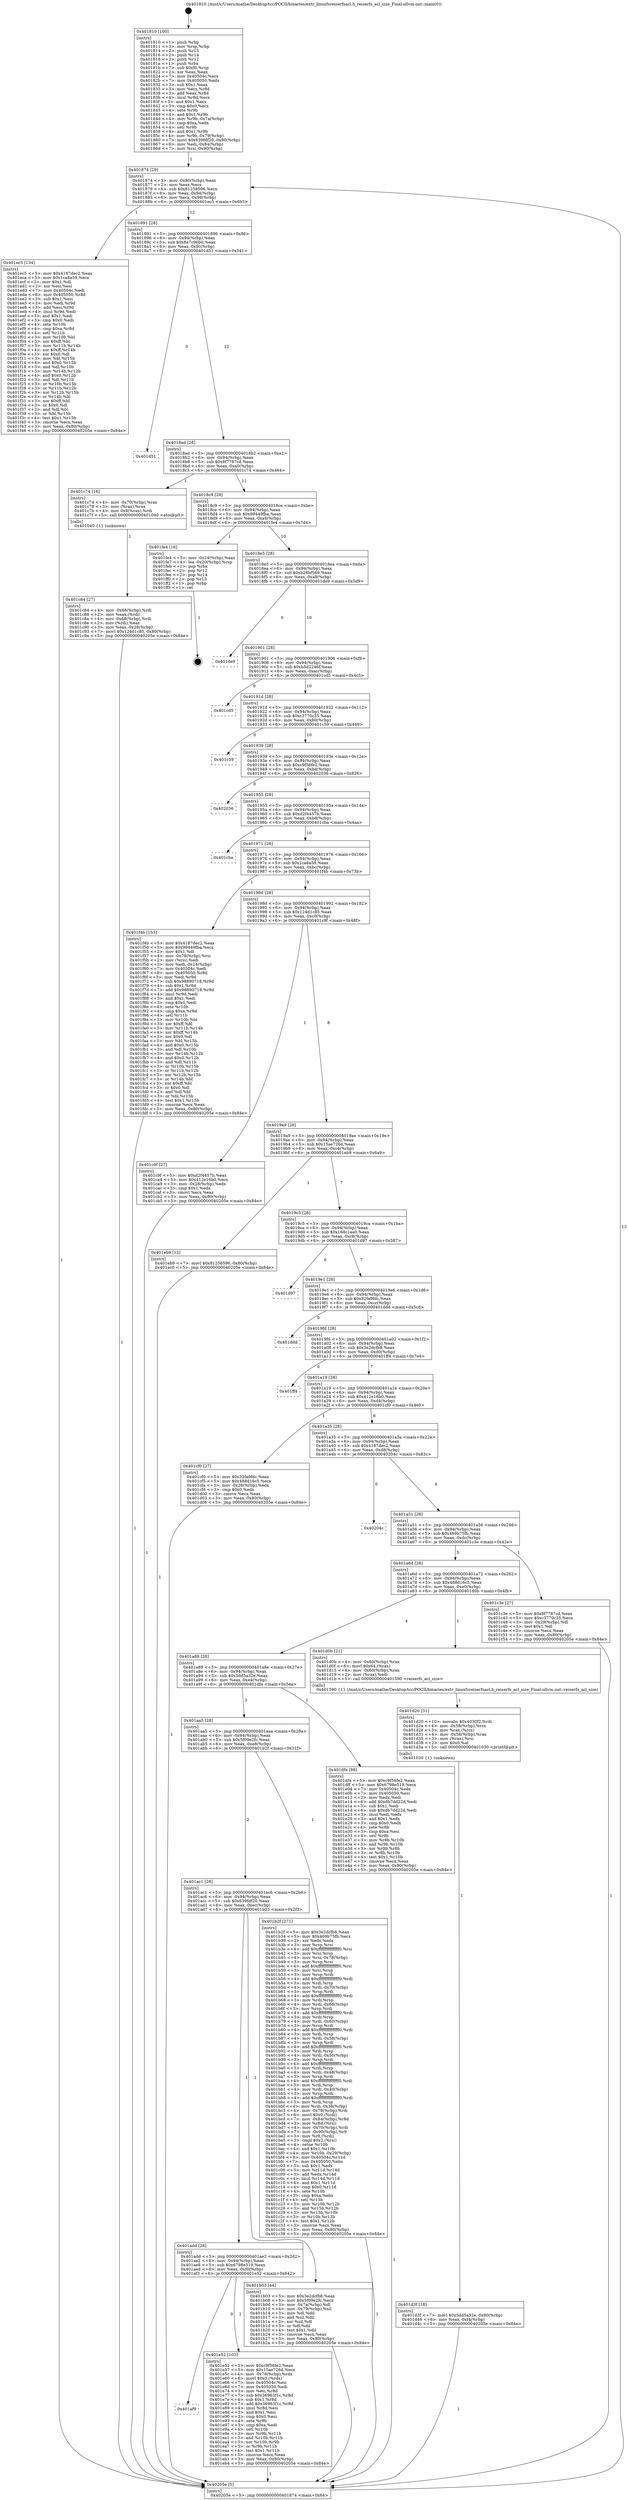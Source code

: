 digraph "0x401810" {
  label = "0x401810 (/mnt/c/Users/mathe/Desktop/tcc/POCII/binaries/extr_linuxfsreiserfsacl.h_reiserfs_acl_size_Final-ollvm.out::main(0))"
  labelloc = "t"
  node[shape=record]

  Entry [label="",width=0.3,height=0.3,shape=circle,fillcolor=black,style=filled]
  "0x401874" [label="{
     0x401874 [29]\l
     | [instrs]\l
     &nbsp;&nbsp;0x401874 \<+3\>: mov -0x80(%rbp),%eax\l
     &nbsp;&nbsp;0x401877 \<+2\>: mov %eax,%ecx\l
     &nbsp;&nbsp;0x401879 \<+6\>: sub $0x81258596,%ecx\l
     &nbsp;&nbsp;0x40187f \<+6\>: mov %eax,-0x94(%rbp)\l
     &nbsp;&nbsp;0x401885 \<+6\>: mov %ecx,-0x98(%rbp)\l
     &nbsp;&nbsp;0x40188b \<+6\>: je 0000000000401ec5 \<main+0x6b5\>\l
  }"]
  "0x401ec5" [label="{
     0x401ec5 [134]\l
     | [instrs]\l
     &nbsp;&nbsp;0x401ec5 \<+5\>: mov $0x4187dec2,%eax\l
     &nbsp;&nbsp;0x401eca \<+5\>: mov $0x1ca8a59,%ecx\l
     &nbsp;&nbsp;0x401ecf \<+2\>: mov $0x1,%dl\l
     &nbsp;&nbsp;0x401ed1 \<+2\>: xor %esi,%esi\l
     &nbsp;&nbsp;0x401ed3 \<+7\>: mov 0x40504c,%edi\l
     &nbsp;&nbsp;0x401eda \<+8\>: mov 0x405050,%r8d\l
     &nbsp;&nbsp;0x401ee2 \<+3\>: sub $0x1,%esi\l
     &nbsp;&nbsp;0x401ee5 \<+3\>: mov %edi,%r9d\l
     &nbsp;&nbsp;0x401ee8 \<+3\>: add %esi,%r9d\l
     &nbsp;&nbsp;0x401eeb \<+4\>: imul %r9d,%edi\l
     &nbsp;&nbsp;0x401eef \<+3\>: and $0x1,%edi\l
     &nbsp;&nbsp;0x401ef2 \<+3\>: cmp $0x0,%edi\l
     &nbsp;&nbsp;0x401ef5 \<+4\>: sete %r10b\l
     &nbsp;&nbsp;0x401ef9 \<+4\>: cmp $0xa,%r8d\l
     &nbsp;&nbsp;0x401efd \<+4\>: setl %r11b\l
     &nbsp;&nbsp;0x401f01 \<+3\>: mov %r10b,%bl\l
     &nbsp;&nbsp;0x401f04 \<+3\>: xor $0xff,%bl\l
     &nbsp;&nbsp;0x401f07 \<+3\>: mov %r11b,%r14b\l
     &nbsp;&nbsp;0x401f0a \<+4\>: xor $0xff,%r14b\l
     &nbsp;&nbsp;0x401f0e \<+3\>: xor $0x0,%dl\l
     &nbsp;&nbsp;0x401f11 \<+3\>: mov %bl,%r15b\l
     &nbsp;&nbsp;0x401f14 \<+4\>: and $0x0,%r15b\l
     &nbsp;&nbsp;0x401f18 \<+3\>: and %dl,%r10b\l
     &nbsp;&nbsp;0x401f1b \<+3\>: mov %r14b,%r12b\l
     &nbsp;&nbsp;0x401f1e \<+4\>: and $0x0,%r12b\l
     &nbsp;&nbsp;0x401f22 \<+3\>: and %dl,%r11b\l
     &nbsp;&nbsp;0x401f25 \<+3\>: or %r10b,%r15b\l
     &nbsp;&nbsp;0x401f28 \<+3\>: or %r11b,%r12b\l
     &nbsp;&nbsp;0x401f2b \<+3\>: xor %r12b,%r15b\l
     &nbsp;&nbsp;0x401f2e \<+3\>: or %r14b,%bl\l
     &nbsp;&nbsp;0x401f31 \<+3\>: xor $0xff,%bl\l
     &nbsp;&nbsp;0x401f34 \<+3\>: or $0x0,%dl\l
     &nbsp;&nbsp;0x401f37 \<+2\>: and %dl,%bl\l
     &nbsp;&nbsp;0x401f39 \<+3\>: or %bl,%r15b\l
     &nbsp;&nbsp;0x401f3c \<+4\>: test $0x1,%r15b\l
     &nbsp;&nbsp;0x401f40 \<+3\>: cmovne %ecx,%eax\l
     &nbsp;&nbsp;0x401f43 \<+3\>: mov %eax,-0x80(%rbp)\l
     &nbsp;&nbsp;0x401f46 \<+5\>: jmp 000000000040205e \<main+0x84e\>\l
  }"]
  "0x401891" [label="{
     0x401891 [28]\l
     | [instrs]\l
     &nbsp;&nbsp;0x401891 \<+5\>: jmp 0000000000401896 \<main+0x86\>\l
     &nbsp;&nbsp;0x401896 \<+6\>: mov -0x94(%rbp),%eax\l
     &nbsp;&nbsp;0x40189c \<+5\>: sub $0x8a7c96b0,%eax\l
     &nbsp;&nbsp;0x4018a1 \<+6\>: mov %eax,-0x9c(%rbp)\l
     &nbsp;&nbsp;0x4018a7 \<+6\>: je 0000000000401d51 \<main+0x541\>\l
  }"]
  Exit [label="",width=0.3,height=0.3,shape=circle,fillcolor=black,style=filled,peripheries=2]
  "0x401d51" [label="{
     0x401d51\l
  }", style=dashed]
  "0x4018ad" [label="{
     0x4018ad [28]\l
     | [instrs]\l
     &nbsp;&nbsp;0x4018ad \<+5\>: jmp 00000000004018b2 \<main+0xa2\>\l
     &nbsp;&nbsp;0x4018b2 \<+6\>: mov -0x94(%rbp),%eax\l
     &nbsp;&nbsp;0x4018b8 \<+5\>: sub $0x8f7787cd,%eax\l
     &nbsp;&nbsp;0x4018bd \<+6\>: mov %eax,-0xa0(%rbp)\l
     &nbsp;&nbsp;0x4018c3 \<+6\>: je 0000000000401c74 \<main+0x464\>\l
  }"]
  "0x401af9" [label="{
     0x401af9\l
  }", style=dashed]
  "0x401c74" [label="{
     0x401c74 [16]\l
     | [instrs]\l
     &nbsp;&nbsp;0x401c74 \<+4\>: mov -0x70(%rbp),%rax\l
     &nbsp;&nbsp;0x401c78 \<+3\>: mov (%rax),%rax\l
     &nbsp;&nbsp;0x401c7b \<+4\>: mov 0x8(%rax),%rdi\l
     &nbsp;&nbsp;0x401c7f \<+5\>: call 0000000000401040 \<atoi@plt\>\l
     | [calls]\l
     &nbsp;&nbsp;0x401040 \{1\} (unknown)\l
  }"]
  "0x4018c9" [label="{
     0x4018c9 [28]\l
     | [instrs]\l
     &nbsp;&nbsp;0x4018c9 \<+5\>: jmp 00000000004018ce \<main+0xbe\>\l
     &nbsp;&nbsp;0x4018ce \<+6\>: mov -0x94(%rbp),%eax\l
     &nbsp;&nbsp;0x4018d4 \<+5\>: sub $0x99449fba,%eax\l
     &nbsp;&nbsp;0x4018d9 \<+6\>: mov %eax,-0xa4(%rbp)\l
     &nbsp;&nbsp;0x4018df \<+6\>: je 0000000000401fe4 \<main+0x7d4\>\l
  }"]
  "0x401e52" [label="{
     0x401e52 [103]\l
     | [instrs]\l
     &nbsp;&nbsp;0x401e52 \<+5\>: mov $0xc9f56fe2,%eax\l
     &nbsp;&nbsp;0x401e57 \<+5\>: mov $0x15ae726d,%ecx\l
     &nbsp;&nbsp;0x401e5c \<+4\>: mov -0x78(%rbp),%rdx\l
     &nbsp;&nbsp;0x401e60 \<+6\>: movl $0x0,(%rdx)\l
     &nbsp;&nbsp;0x401e66 \<+7\>: mov 0x40504c,%esi\l
     &nbsp;&nbsp;0x401e6d \<+7\>: mov 0x405050,%edi\l
     &nbsp;&nbsp;0x401e74 \<+3\>: mov %esi,%r8d\l
     &nbsp;&nbsp;0x401e77 \<+7\>: sub $0x36963f1c,%r8d\l
     &nbsp;&nbsp;0x401e7e \<+4\>: sub $0x1,%r8d\l
     &nbsp;&nbsp;0x401e82 \<+7\>: add $0x36963f1c,%r8d\l
     &nbsp;&nbsp;0x401e89 \<+4\>: imul %r8d,%esi\l
     &nbsp;&nbsp;0x401e8d \<+3\>: and $0x1,%esi\l
     &nbsp;&nbsp;0x401e90 \<+3\>: cmp $0x0,%esi\l
     &nbsp;&nbsp;0x401e93 \<+4\>: sete %r9b\l
     &nbsp;&nbsp;0x401e97 \<+3\>: cmp $0xa,%edi\l
     &nbsp;&nbsp;0x401e9a \<+4\>: setl %r10b\l
     &nbsp;&nbsp;0x401e9e \<+3\>: mov %r9b,%r11b\l
     &nbsp;&nbsp;0x401ea1 \<+3\>: and %r10b,%r11b\l
     &nbsp;&nbsp;0x401ea4 \<+3\>: xor %r10b,%r9b\l
     &nbsp;&nbsp;0x401ea7 \<+3\>: or %r9b,%r11b\l
     &nbsp;&nbsp;0x401eaa \<+4\>: test $0x1,%r11b\l
     &nbsp;&nbsp;0x401eae \<+3\>: cmovne %ecx,%eax\l
     &nbsp;&nbsp;0x401eb1 \<+3\>: mov %eax,-0x80(%rbp)\l
     &nbsp;&nbsp;0x401eb4 \<+5\>: jmp 000000000040205e \<main+0x84e\>\l
  }"]
  "0x401fe4" [label="{
     0x401fe4 [16]\l
     | [instrs]\l
     &nbsp;&nbsp;0x401fe4 \<+3\>: mov -0x24(%rbp),%eax\l
     &nbsp;&nbsp;0x401fe7 \<+4\>: lea -0x20(%rbp),%rsp\l
     &nbsp;&nbsp;0x401feb \<+1\>: pop %rbx\l
     &nbsp;&nbsp;0x401fec \<+2\>: pop %r12\l
     &nbsp;&nbsp;0x401fee \<+2\>: pop %r14\l
     &nbsp;&nbsp;0x401ff0 \<+2\>: pop %r15\l
     &nbsp;&nbsp;0x401ff2 \<+1\>: pop %rbp\l
     &nbsp;&nbsp;0x401ff3 \<+1\>: ret\l
  }"]
  "0x4018e5" [label="{
     0x4018e5 [28]\l
     | [instrs]\l
     &nbsp;&nbsp;0x4018e5 \<+5\>: jmp 00000000004018ea \<main+0xda\>\l
     &nbsp;&nbsp;0x4018ea \<+6\>: mov -0x94(%rbp),%eax\l
     &nbsp;&nbsp;0x4018f0 \<+5\>: sub $0xb28bf569,%eax\l
     &nbsp;&nbsp;0x4018f5 \<+6\>: mov %eax,-0xa8(%rbp)\l
     &nbsp;&nbsp;0x4018fb \<+6\>: je 0000000000401de9 \<main+0x5d9\>\l
  }"]
  "0x401d3f" [label="{
     0x401d3f [18]\l
     | [instrs]\l
     &nbsp;&nbsp;0x401d3f \<+7\>: movl $0x5dd5a32e,-0x80(%rbp)\l
     &nbsp;&nbsp;0x401d46 \<+6\>: mov %eax,-0xf4(%rbp)\l
     &nbsp;&nbsp;0x401d4c \<+5\>: jmp 000000000040205e \<main+0x84e\>\l
  }"]
  "0x401de9" [label="{
     0x401de9\l
  }", style=dashed]
  "0x401901" [label="{
     0x401901 [28]\l
     | [instrs]\l
     &nbsp;&nbsp;0x401901 \<+5\>: jmp 0000000000401906 \<main+0xf6\>\l
     &nbsp;&nbsp;0x401906 \<+6\>: mov -0x94(%rbp),%eax\l
     &nbsp;&nbsp;0x40190c \<+5\>: sub $0xb5d2246f,%eax\l
     &nbsp;&nbsp;0x401911 \<+6\>: mov %eax,-0xac(%rbp)\l
     &nbsp;&nbsp;0x401917 \<+6\>: je 0000000000401cd5 \<main+0x4c5\>\l
  }"]
  "0x401d20" [label="{
     0x401d20 [31]\l
     | [instrs]\l
     &nbsp;&nbsp;0x401d20 \<+10\>: movabs $0x4030f2,%rdi\l
     &nbsp;&nbsp;0x401d2a \<+4\>: mov -0x58(%rbp),%rcx\l
     &nbsp;&nbsp;0x401d2e \<+3\>: mov %rax,(%rcx)\l
     &nbsp;&nbsp;0x401d31 \<+4\>: mov -0x58(%rbp),%rax\l
     &nbsp;&nbsp;0x401d35 \<+3\>: mov (%rax),%rsi\l
     &nbsp;&nbsp;0x401d38 \<+2\>: mov $0x0,%al\l
     &nbsp;&nbsp;0x401d3a \<+5\>: call 0000000000401030 \<printf@plt\>\l
     | [calls]\l
     &nbsp;&nbsp;0x401030 \{1\} (unknown)\l
  }"]
  "0x401cd5" [label="{
     0x401cd5\l
  }", style=dashed]
  "0x40191d" [label="{
     0x40191d [28]\l
     | [instrs]\l
     &nbsp;&nbsp;0x40191d \<+5\>: jmp 0000000000401922 \<main+0x112\>\l
     &nbsp;&nbsp;0x401922 \<+6\>: mov -0x94(%rbp),%eax\l
     &nbsp;&nbsp;0x401928 \<+5\>: sub $0xc3770c35,%eax\l
     &nbsp;&nbsp;0x40192d \<+6\>: mov %eax,-0xb0(%rbp)\l
     &nbsp;&nbsp;0x401933 \<+6\>: je 0000000000401c59 \<main+0x449\>\l
  }"]
  "0x401c84" [label="{
     0x401c84 [27]\l
     | [instrs]\l
     &nbsp;&nbsp;0x401c84 \<+4\>: mov -0x68(%rbp),%rdi\l
     &nbsp;&nbsp;0x401c88 \<+2\>: mov %eax,(%rdi)\l
     &nbsp;&nbsp;0x401c8a \<+4\>: mov -0x68(%rbp),%rdi\l
     &nbsp;&nbsp;0x401c8e \<+2\>: mov (%rdi),%eax\l
     &nbsp;&nbsp;0x401c90 \<+3\>: mov %eax,-0x28(%rbp)\l
     &nbsp;&nbsp;0x401c93 \<+7\>: movl $0x124d1c85,-0x80(%rbp)\l
     &nbsp;&nbsp;0x401c9a \<+5\>: jmp 000000000040205e \<main+0x84e\>\l
  }"]
  "0x401c59" [label="{
     0x401c59\l
  }", style=dashed]
  "0x401939" [label="{
     0x401939 [28]\l
     | [instrs]\l
     &nbsp;&nbsp;0x401939 \<+5\>: jmp 000000000040193e \<main+0x12e\>\l
     &nbsp;&nbsp;0x40193e \<+6\>: mov -0x94(%rbp),%eax\l
     &nbsp;&nbsp;0x401944 \<+5\>: sub $0xc9f56fe2,%eax\l
     &nbsp;&nbsp;0x401949 \<+6\>: mov %eax,-0xb4(%rbp)\l
     &nbsp;&nbsp;0x40194f \<+6\>: je 0000000000402036 \<main+0x826\>\l
  }"]
  "0x401810" [label="{
     0x401810 [100]\l
     | [instrs]\l
     &nbsp;&nbsp;0x401810 \<+1\>: push %rbp\l
     &nbsp;&nbsp;0x401811 \<+3\>: mov %rsp,%rbp\l
     &nbsp;&nbsp;0x401814 \<+2\>: push %r15\l
     &nbsp;&nbsp;0x401816 \<+2\>: push %r14\l
     &nbsp;&nbsp;0x401818 \<+2\>: push %r12\l
     &nbsp;&nbsp;0x40181a \<+1\>: push %rbx\l
     &nbsp;&nbsp;0x40181b \<+7\>: sub $0xf0,%rsp\l
     &nbsp;&nbsp;0x401822 \<+2\>: xor %eax,%eax\l
     &nbsp;&nbsp;0x401824 \<+7\>: mov 0x40504c,%ecx\l
     &nbsp;&nbsp;0x40182b \<+7\>: mov 0x405050,%edx\l
     &nbsp;&nbsp;0x401832 \<+3\>: sub $0x1,%eax\l
     &nbsp;&nbsp;0x401835 \<+3\>: mov %ecx,%r8d\l
     &nbsp;&nbsp;0x401838 \<+3\>: add %eax,%r8d\l
     &nbsp;&nbsp;0x40183b \<+4\>: imul %r8d,%ecx\l
     &nbsp;&nbsp;0x40183f \<+3\>: and $0x1,%ecx\l
     &nbsp;&nbsp;0x401842 \<+3\>: cmp $0x0,%ecx\l
     &nbsp;&nbsp;0x401845 \<+4\>: sete %r9b\l
     &nbsp;&nbsp;0x401849 \<+4\>: and $0x1,%r9b\l
     &nbsp;&nbsp;0x40184d \<+4\>: mov %r9b,-0x7a(%rbp)\l
     &nbsp;&nbsp;0x401851 \<+3\>: cmp $0xa,%edx\l
     &nbsp;&nbsp;0x401854 \<+4\>: setl %r9b\l
     &nbsp;&nbsp;0x401858 \<+4\>: and $0x1,%r9b\l
     &nbsp;&nbsp;0x40185c \<+4\>: mov %r9b,-0x79(%rbp)\l
     &nbsp;&nbsp;0x401860 \<+7\>: movl $0x639fdf20,-0x80(%rbp)\l
     &nbsp;&nbsp;0x401867 \<+6\>: mov %edi,-0x84(%rbp)\l
     &nbsp;&nbsp;0x40186d \<+7\>: mov %rsi,-0x90(%rbp)\l
  }"]
  "0x402036" [label="{
     0x402036\l
  }", style=dashed]
  "0x401955" [label="{
     0x401955 [28]\l
     | [instrs]\l
     &nbsp;&nbsp;0x401955 \<+5\>: jmp 000000000040195a \<main+0x14a\>\l
     &nbsp;&nbsp;0x40195a \<+6\>: mov -0x94(%rbp),%eax\l
     &nbsp;&nbsp;0x401960 \<+5\>: sub $0xd2f4457b,%eax\l
     &nbsp;&nbsp;0x401965 \<+6\>: mov %eax,-0xb8(%rbp)\l
     &nbsp;&nbsp;0x40196b \<+6\>: je 0000000000401cba \<main+0x4aa\>\l
  }"]
  "0x40205e" [label="{
     0x40205e [5]\l
     | [instrs]\l
     &nbsp;&nbsp;0x40205e \<+5\>: jmp 0000000000401874 \<main+0x64\>\l
  }"]
  "0x401cba" [label="{
     0x401cba\l
  }", style=dashed]
  "0x401971" [label="{
     0x401971 [28]\l
     | [instrs]\l
     &nbsp;&nbsp;0x401971 \<+5\>: jmp 0000000000401976 \<main+0x166\>\l
     &nbsp;&nbsp;0x401976 \<+6\>: mov -0x94(%rbp),%eax\l
     &nbsp;&nbsp;0x40197c \<+5\>: sub $0x1ca8a59,%eax\l
     &nbsp;&nbsp;0x401981 \<+6\>: mov %eax,-0xbc(%rbp)\l
     &nbsp;&nbsp;0x401987 \<+6\>: je 0000000000401f4b \<main+0x73b\>\l
  }"]
  "0x401add" [label="{
     0x401add [28]\l
     | [instrs]\l
     &nbsp;&nbsp;0x401add \<+5\>: jmp 0000000000401ae2 \<main+0x2d2\>\l
     &nbsp;&nbsp;0x401ae2 \<+6\>: mov -0x94(%rbp),%eax\l
     &nbsp;&nbsp;0x401ae8 \<+5\>: sub $0x6798e519,%eax\l
     &nbsp;&nbsp;0x401aed \<+6\>: mov %eax,-0xf0(%rbp)\l
     &nbsp;&nbsp;0x401af3 \<+6\>: je 0000000000401e52 \<main+0x642\>\l
  }"]
  "0x401f4b" [label="{
     0x401f4b [153]\l
     | [instrs]\l
     &nbsp;&nbsp;0x401f4b \<+5\>: mov $0x4187dec2,%eax\l
     &nbsp;&nbsp;0x401f50 \<+5\>: mov $0x99449fba,%ecx\l
     &nbsp;&nbsp;0x401f55 \<+2\>: mov $0x1,%dl\l
     &nbsp;&nbsp;0x401f57 \<+4\>: mov -0x78(%rbp),%rsi\l
     &nbsp;&nbsp;0x401f5b \<+2\>: mov (%rsi),%edi\l
     &nbsp;&nbsp;0x401f5d \<+3\>: mov %edi,-0x24(%rbp)\l
     &nbsp;&nbsp;0x401f60 \<+7\>: mov 0x40504c,%edi\l
     &nbsp;&nbsp;0x401f67 \<+8\>: mov 0x405050,%r8d\l
     &nbsp;&nbsp;0x401f6f \<+3\>: mov %edi,%r9d\l
     &nbsp;&nbsp;0x401f72 \<+7\>: sub $0x98890718,%r9d\l
     &nbsp;&nbsp;0x401f79 \<+4\>: sub $0x1,%r9d\l
     &nbsp;&nbsp;0x401f7d \<+7\>: add $0x98890718,%r9d\l
     &nbsp;&nbsp;0x401f84 \<+4\>: imul %r9d,%edi\l
     &nbsp;&nbsp;0x401f88 \<+3\>: and $0x1,%edi\l
     &nbsp;&nbsp;0x401f8b \<+3\>: cmp $0x0,%edi\l
     &nbsp;&nbsp;0x401f8e \<+4\>: sete %r10b\l
     &nbsp;&nbsp;0x401f92 \<+4\>: cmp $0xa,%r8d\l
     &nbsp;&nbsp;0x401f96 \<+4\>: setl %r11b\l
     &nbsp;&nbsp;0x401f9a \<+3\>: mov %r10b,%bl\l
     &nbsp;&nbsp;0x401f9d \<+3\>: xor $0xff,%bl\l
     &nbsp;&nbsp;0x401fa0 \<+3\>: mov %r11b,%r14b\l
     &nbsp;&nbsp;0x401fa3 \<+4\>: xor $0xff,%r14b\l
     &nbsp;&nbsp;0x401fa7 \<+3\>: xor $0x0,%dl\l
     &nbsp;&nbsp;0x401faa \<+3\>: mov %bl,%r15b\l
     &nbsp;&nbsp;0x401fad \<+4\>: and $0x0,%r15b\l
     &nbsp;&nbsp;0x401fb1 \<+3\>: and %dl,%r10b\l
     &nbsp;&nbsp;0x401fb4 \<+3\>: mov %r14b,%r12b\l
     &nbsp;&nbsp;0x401fb7 \<+4\>: and $0x0,%r12b\l
     &nbsp;&nbsp;0x401fbb \<+3\>: and %dl,%r11b\l
     &nbsp;&nbsp;0x401fbe \<+3\>: or %r10b,%r15b\l
     &nbsp;&nbsp;0x401fc1 \<+3\>: or %r11b,%r12b\l
     &nbsp;&nbsp;0x401fc4 \<+3\>: xor %r12b,%r15b\l
     &nbsp;&nbsp;0x401fc7 \<+3\>: or %r14b,%bl\l
     &nbsp;&nbsp;0x401fca \<+3\>: xor $0xff,%bl\l
     &nbsp;&nbsp;0x401fcd \<+3\>: or $0x0,%dl\l
     &nbsp;&nbsp;0x401fd0 \<+2\>: and %dl,%bl\l
     &nbsp;&nbsp;0x401fd2 \<+3\>: or %bl,%r15b\l
     &nbsp;&nbsp;0x401fd5 \<+4\>: test $0x1,%r15b\l
     &nbsp;&nbsp;0x401fd9 \<+3\>: cmovne %ecx,%eax\l
     &nbsp;&nbsp;0x401fdc \<+3\>: mov %eax,-0x80(%rbp)\l
     &nbsp;&nbsp;0x401fdf \<+5\>: jmp 000000000040205e \<main+0x84e\>\l
  }"]
  "0x40198d" [label="{
     0x40198d [28]\l
     | [instrs]\l
     &nbsp;&nbsp;0x40198d \<+5\>: jmp 0000000000401992 \<main+0x182\>\l
     &nbsp;&nbsp;0x401992 \<+6\>: mov -0x94(%rbp),%eax\l
     &nbsp;&nbsp;0x401998 \<+5\>: sub $0x124d1c85,%eax\l
     &nbsp;&nbsp;0x40199d \<+6\>: mov %eax,-0xc0(%rbp)\l
     &nbsp;&nbsp;0x4019a3 \<+6\>: je 0000000000401c9f \<main+0x48f\>\l
  }"]
  "0x401b03" [label="{
     0x401b03 [44]\l
     | [instrs]\l
     &nbsp;&nbsp;0x401b03 \<+5\>: mov $0x3e2dcfb8,%eax\l
     &nbsp;&nbsp;0x401b08 \<+5\>: mov $0x5f09e2fc,%ecx\l
     &nbsp;&nbsp;0x401b0d \<+3\>: mov -0x7a(%rbp),%dl\l
     &nbsp;&nbsp;0x401b10 \<+4\>: mov -0x79(%rbp),%sil\l
     &nbsp;&nbsp;0x401b14 \<+3\>: mov %dl,%dil\l
     &nbsp;&nbsp;0x401b17 \<+3\>: and %sil,%dil\l
     &nbsp;&nbsp;0x401b1a \<+3\>: xor %sil,%dl\l
     &nbsp;&nbsp;0x401b1d \<+3\>: or %dl,%dil\l
     &nbsp;&nbsp;0x401b20 \<+4\>: test $0x1,%dil\l
     &nbsp;&nbsp;0x401b24 \<+3\>: cmovne %ecx,%eax\l
     &nbsp;&nbsp;0x401b27 \<+3\>: mov %eax,-0x80(%rbp)\l
     &nbsp;&nbsp;0x401b2a \<+5\>: jmp 000000000040205e \<main+0x84e\>\l
  }"]
  "0x401c9f" [label="{
     0x401c9f [27]\l
     | [instrs]\l
     &nbsp;&nbsp;0x401c9f \<+5\>: mov $0xd2f4457b,%eax\l
     &nbsp;&nbsp;0x401ca4 \<+5\>: mov $0x412e16b0,%ecx\l
     &nbsp;&nbsp;0x401ca9 \<+3\>: mov -0x28(%rbp),%edx\l
     &nbsp;&nbsp;0x401cac \<+3\>: cmp $0x1,%edx\l
     &nbsp;&nbsp;0x401caf \<+3\>: cmovl %ecx,%eax\l
     &nbsp;&nbsp;0x401cb2 \<+3\>: mov %eax,-0x80(%rbp)\l
     &nbsp;&nbsp;0x401cb5 \<+5\>: jmp 000000000040205e \<main+0x84e\>\l
  }"]
  "0x4019a9" [label="{
     0x4019a9 [28]\l
     | [instrs]\l
     &nbsp;&nbsp;0x4019a9 \<+5\>: jmp 00000000004019ae \<main+0x19e\>\l
     &nbsp;&nbsp;0x4019ae \<+6\>: mov -0x94(%rbp),%eax\l
     &nbsp;&nbsp;0x4019b4 \<+5\>: sub $0x15ae726d,%eax\l
     &nbsp;&nbsp;0x4019b9 \<+6\>: mov %eax,-0xc4(%rbp)\l
     &nbsp;&nbsp;0x4019bf \<+6\>: je 0000000000401eb9 \<main+0x6a9\>\l
  }"]
  "0x401ac1" [label="{
     0x401ac1 [28]\l
     | [instrs]\l
     &nbsp;&nbsp;0x401ac1 \<+5\>: jmp 0000000000401ac6 \<main+0x2b6\>\l
     &nbsp;&nbsp;0x401ac6 \<+6\>: mov -0x94(%rbp),%eax\l
     &nbsp;&nbsp;0x401acc \<+5\>: sub $0x639fdf20,%eax\l
     &nbsp;&nbsp;0x401ad1 \<+6\>: mov %eax,-0xec(%rbp)\l
     &nbsp;&nbsp;0x401ad7 \<+6\>: je 0000000000401b03 \<main+0x2f3\>\l
  }"]
  "0x401eb9" [label="{
     0x401eb9 [12]\l
     | [instrs]\l
     &nbsp;&nbsp;0x401eb9 \<+7\>: movl $0x81258596,-0x80(%rbp)\l
     &nbsp;&nbsp;0x401ec0 \<+5\>: jmp 000000000040205e \<main+0x84e\>\l
  }"]
  "0x4019c5" [label="{
     0x4019c5 [28]\l
     | [instrs]\l
     &nbsp;&nbsp;0x4019c5 \<+5\>: jmp 00000000004019ca \<main+0x1ba\>\l
     &nbsp;&nbsp;0x4019ca \<+6\>: mov -0x94(%rbp),%eax\l
     &nbsp;&nbsp;0x4019d0 \<+5\>: sub $0x168c1ea0,%eax\l
     &nbsp;&nbsp;0x4019d5 \<+6\>: mov %eax,-0xc8(%rbp)\l
     &nbsp;&nbsp;0x4019db \<+6\>: je 0000000000401d97 \<main+0x587\>\l
  }"]
  "0x401b2f" [label="{
     0x401b2f [271]\l
     | [instrs]\l
     &nbsp;&nbsp;0x401b2f \<+5\>: mov $0x3e2dcfb8,%eax\l
     &nbsp;&nbsp;0x401b34 \<+5\>: mov $0x469b75fb,%ecx\l
     &nbsp;&nbsp;0x401b39 \<+2\>: xor %edx,%edx\l
     &nbsp;&nbsp;0x401b3b \<+3\>: mov %rsp,%rsi\l
     &nbsp;&nbsp;0x401b3e \<+4\>: add $0xfffffffffffffff0,%rsi\l
     &nbsp;&nbsp;0x401b42 \<+3\>: mov %rsi,%rsp\l
     &nbsp;&nbsp;0x401b45 \<+4\>: mov %rsi,-0x78(%rbp)\l
     &nbsp;&nbsp;0x401b49 \<+3\>: mov %rsp,%rsi\l
     &nbsp;&nbsp;0x401b4c \<+4\>: add $0xfffffffffffffff0,%rsi\l
     &nbsp;&nbsp;0x401b50 \<+3\>: mov %rsi,%rsp\l
     &nbsp;&nbsp;0x401b53 \<+3\>: mov %rsp,%rdi\l
     &nbsp;&nbsp;0x401b56 \<+4\>: add $0xfffffffffffffff0,%rdi\l
     &nbsp;&nbsp;0x401b5a \<+3\>: mov %rdi,%rsp\l
     &nbsp;&nbsp;0x401b5d \<+4\>: mov %rdi,-0x70(%rbp)\l
     &nbsp;&nbsp;0x401b61 \<+3\>: mov %rsp,%rdi\l
     &nbsp;&nbsp;0x401b64 \<+4\>: add $0xfffffffffffffff0,%rdi\l
     &nbsp;&nbsp;0x401b68 \<+3\>: mov %rdi,%rsp\l
     &nbsp;&nbsp;0x401b6b \<+4\>: mov %rdi,-0x68(%rbp)\l
     &nbsp;&nbsp;0x401b6f \<+3\>: mov %rsp,%rdi\l
     &nbsp;&nbsp;0x401b72 \<+4\>: add $0xfffffffffffffff0,%rdi\l
     &nbsp;&nbsp;0x401b76 \<+3\>: mov %rdi,%rsp\l
     &nbsp;&nbsp;0x401b79 \<+4\>: mov %rdi,-0x60(%rbp)\l
     &nbsp;&nbsp;0x401b7d \<+3\>: mov %rsp,%rdi\l
     &nbsp;&nbsp;0x401b80 \<+4\>: add $0xfffffffffffffff0,%rdi\l
     &nbsp;&nbsp;0x401b84 \<+3\>: mov %rdi,%rsp\l
     &nbsp;&nbsp;0x401b87 \<+4\>: mov %rdi,-0x58(%rbp)\l
     &nbsp;&nbsp;0x401b8b \<+3\>: mov %rsp,%rdi\l
     &nbsp;&nbsp;0x401b8e \<+4\>: add $0xfffffffffffffff0,%rdi\l
     &nbsp;&nbsp;0x401b92 \<+3\>: mov %rdi,%rsp\l
     &nbsp;&nbsp;0x401b95 \<+4\>: mov %rdi,-0x50(%rbp)\l
     &nbsp;&nbsp;0x401b99 \<+3\>: mov %rsp,%rdi\l
     &nbsp;&nbsp;0x401b9c \<+4\>: add $0xfffffffffffffff0,%rdi\l
     &nbsp;&nbsp;0x401ba0 \<+3\>: mov %rdi,%rsp\l
     &nbsp;&nbsp;0x401ba3 \<+4\>: mov %rdi,-0x48(%rbp)\l
     &nbsp;&nbsp;0x401ba7 \<+3\>: mov %rsp,%rdi\l
     &nbsp;&nbsp;0x401baa \<+4\>: add $0xfffffffffffffff0,%rdi\l
     &nbsp;&nbsp;0x401bae \<+3\>: mov %rdi,%rsp\l
     &nbsp;&nbsp;0x401bb1 \<+4\>: mov %rdi,-0x40(%rbp)\l
     &nbsp;&nbsp;0x401bb5 \<+3\>: mov %rsp,%rdi\l
     &nbsp;&nbsp;0x401bb8 \<+4\>: add $0xfffffffffffffff0,%rdi\l
     &nbsp;&nbsp;0x401bbc \<+3\>: mov %rdi,%rsp\l
     &nbsp;&nbsp;0x401bbf \<+4\>: mov %rdi,-0x38(%rbp)\l
     &nbsp;&nbsp;0x401bc3 \<+4\>: mov -0x78(%rbp),%rdi\l
     &nbsp;&nbsp;0x401bc7 \<+6\>: movl $0x0,(%rdi)\l
     &nbsp;&nbsp;0x401bcd \<+7\>: mov -0x84(%rbp),%r8d\l
     &nbsp;&nbsp;0x401bd4 \<+3\>: mov %r8d,(%rsi)\l
     &nbsp;&nbsp;0x401bd7 \<+4\>: mov -0x70(%rbp),%rdi\l
     &nbsp;&nbsp;0x401bdb \<+7\>: mov -0x90(%rbp),%r9\l
     &nbsp;&nbsp;0x401be2 \<+3\>: mov %r9,(%rdi)\l
     &nbsp;&nbsp;0x401be5 \<+3\>: cmpl $0x2,(%rsi)\l
     &nbsp;&nbsp;0x401be8 \<+4\>: setne %r10b\l
     &nbsp;&nbsp;0x401bec \<+4\>: and $0x1,%r10b\l
     &nbsp;&nbsp;0x401bf0 \<+4\>: mov %r10b,-0x29(%rbp)\l
     &nbsp;&nbsp;0x401bf4 \<+8\>: mov 0x40504c,%r11d\l
     &nbsp;&nbsp;0x401bfc \<+7\>: mov 0x405050,%ebx\l
     &nbsp;&nbsp;0x401c03 \<+3\>: sub $0x1,%edx\l
     &nbsp;&nbsp;0x401c06 \<+3\>: mov %r11d,%r14d\l
     &nbsp;&nbsp;0x401c09 \<+3\>: add %edx,%r14d\l
     &nbsp;&nbsp;0x401c0c \<+4\>: imul %r14d,%r11d\l
     &nbsp;&nbsp;0x401c10 \<+4\>: and $0x1,%r11d\l
     &nbsp;&nbsp;0x401c14 \<+4\>: cmp $0x0,%r11d\l
     &nbsp;&nbsp;0x401c18 \<+4\>: sete %r10b\l
     &nbsp;&nbsp;0x401c1c \<+3\>: cmp $0xa,%ebx\l
     &nbsp;&nbsp;0x401c1f \<+4\>: setl %r15b\l
     &nbsp;&nbsp;0x401c23 \<+3\>: mov %r10b,%r12b\l
     &nbsp;&nbsp;0x401c26 \<+3\>: and %r15b,%r12b\l
     &nbsp;&nbsp;0x401c29 \<+3\>: xor %r15b,%r10b\l
     &nbsp;&nbsp;0x401c2c \<+3\>: or %r10b,%r12b\l
     &nbsp;&nbsp;0x401c2f \<+4\>: test $0x1,%r12b\l
     &nbsp;&nbsp;0x401c33 \<+3\>: cmovne %ecx,%eax\l
     &nbsp;&nbsp;0x401c36 \<+3\>: mov %eax,-0x80(%rbp)\l
     &nbsp;&nbsp;0x401c39 \<+5\>: jmp 000000000040205e \<main+0x84e\>\l
  }"]
  "0x401d97" [label="{
     0x401d97\l
  }", style=dashed]
  "0x4019e1" [label="{
     0x4019e1 [28]\l
     | [instrs]\l
     &nbsp;&nbsp;0x4019e1 \<+5\>: jmp 00000000004019e6 \<main+0x1d6\>\l
     &nbsp;&nbsp;0x4019e6 \<+6\>: mov -0x94(%rbp),%eax\l
     &nbsp;&nbsp;0x4019ec \<+5\>: sub $0x32fa9fdc,%eax\l
     &nbsp;&nbsp;0x4019f1 \<+6\>: mov %eax,-0xcc(%rbp)\l
     &nbsp;&nbsp;0x4019f7 \<+6\>: je 0000000000401ddd \<main+0x5cd\>\l
  }"]
  "0x401aa5" [label="{
     0x401aa5 [28]\l
     | [instrs]\l
     &nbsp;&nbsp;0x401aa5 \<+5\>: jmp 0000000000401aaa \<main+0x29a\>\l
     &nbsp;&nbsp;0x401aaa \<+6\>: mov -0x94(%rbp),%eax\l
     &nbsp;&nbsp;0x401ab0 \<+5\>: sub $0x5f09e2fc,%eax\l
     &nbsp;&nbsp;0x401ab5 \<+6\>: mov %eax,-0xe8(%rbp)\l
     &nbsp;&nbsp;0x401abb \<+6\>: je 0000000000401b2f \<main+0x31f\>\l
  }"]
  "0x401ddd" [label="{
     0x401ddd\l
  }", style=dashed]
  "0x4019fd" [label="{
     0x4019fd [28]\l
     | [instrs]\l
     &nbsp;&nbsp;0x4019fd \<+5\>: jmp 0000000000401a02 \<main+0x1f2\>\l
     &nbsp;&nbsp;0x401a02 \<+6\>: mov -0x94(%rbp),%eax\l
     &nbsp;&nbsp;0x401a08 \<+5\>: sub $0x3e2dcfb8,%eax\l
     &nbsp;&nbsp;0x401a0d \<+6\>: mov %eax,-0xd0(%rbp)\l
     &nbsp;&nbsp;0x401a13 \<+6\>: je 0000000000401ff4 \<main+0x7e4\>\l
  }"]
  "0x401dfa" [label="{
     0x401dfa [88]\l
     | [instrs]\l
     &nbsp;&nbsp;0x401dfa \<+5\>: mov $0xc9f56fe2,%eax\l
     &nbsp;&nbsp;0x401dff \<+5\>: mov $0x6798e519,%ecx\l
     &nbsp;&nbsp;0x401e04 \<+7\>: mov 0x40504c,%edx\l
     &nbsp;&nbsp;0x401e0b \<+7\>: mov 0x405050,%esi\l
     &nbsp;&nbsp;0x401e12 \<+2\>: mov %edx,%edi\l
     &nbsp;&nbsp;0x401e14 \<+6\>: add $0xdb7dd22d,%edi\l
     &nbsp;&nbsp;0x401e1a \<+3\>: sub $0x1,%edi\l
     &nbsp;&nbsp;0x401e1d \<+6\>: sub $0xdb7dd22d,%edi\l
     &nbsp;&nbsp;0x401e23 \<+3\>: imul %edi,%edx\l
     &nbsp;&nbsp;0x401e26 \<+3\>: and $0x1,%edx\l
     &nbsp;&nbsp;0x401e29 \<+3\>: cmp $0x0,%edx\l
     &nbsp;&nbsp;0x401e2c \<+4\>: sete %r8b\l
     &nbsp;&nbsp;0x401e30 \<+3\>: cmp $0xa,%esi\l
     &nbsp;&nbsp;0x401e33 \<+4\>: setl %r9b\l
     &nbsp;&nbsp;0x401e37 \<+3\>: mov %r8b,%r10b\l
     &nbsp;&nbsp;0x401e3a \<+3\>: and %r9b,%r10b\l
     &nbsp;&nbsp;0x401e3d \<+3\>: xor %r9b,%r8b\l
     &nbsp;&nbsp;0x401e40 \<+3\>: or %r8b,%r10b\l
     &nbsp;&nbsp;0x401e43 \<+4\>: test $0x1,%r10b\l
     &nbsp;&nbsp;0x401e47 \<+3\>: cmovne %ecx,%eax\l
     &nbsp;&nbsp;0x401e4a \<+3\>: mov %eax,-0x80(%rbp)\l
     &nbsp;&nbsp;0x401e4d \<+5\>: jmp 000000000040205e \<main+0x84e\>\l
  }"]
  "0x401ff4" [label="{
     0x401ff4\l
  }", style=dashed]
  "0x401a19" [label="{
     0x401a19 [28]\l
     | [instrs]\l
     &nbsp;&nbsp;0x401a19 \<+5\>: jmp 0000000000401a1e \<main+0x20e\>\l
     &nbsp;&nbsp;0x401a1e \<+6\>: mov -0x94(%rbp),%eax\l
     &nbsp;&nbsp;0x401a24 \<+5\>: sub $0x412e16b0,%eax\l
     &nbsp;&nbsp;0x401a29 \<+6\>: mov %eax,-0xd4(%rbp)\l
     &nbsp;&nbsp;0x401a2f \<+6\>: je 0000000000401cf0 \<main+0x4e0\>\l
  }"]
  "0x401a89" [label="{
     0x401a89 [28]\l
     | [instrs]\l
     &nbsp;&nbsp;0x401a89 \<+5\>: jmp 0000000000401a8e \<main+0x27e\>\l
     &nbsp;&nbsp;0x401a8e \<+6\>: mov -0x94(%rbp),%eax\l
     &nbsp;&nbsp;0x401a94 \<+5\>: sub $0x5dd5a32e,%eax\l
     &nbsp;&nbsp;0x401a99 \<+6\>: mov %eax,-0xe4(%rbp)\l
     &nbsp;&nbsp;0x401a9f \<+6\>: je 0000000000401dfa \<main+0x5ea\>\l
  }"]
  "0x401cf0" [label="{
     0x401cf0 [27]\l
     | [instrs]\l
     &nbsp;&nbsp;0x401cf0 \<+5\>: mov $0x32fa9fdc,%eax\l
     &nbsp;&nbsp;0x401cf5 \<+5\>: mov $0x488d16c5,%ecx\l
     &nbsp;&nbsp;0x401cfa \<+3\>: mov -0x28(%rbp),%edx\l
     &nbsp;&nbsp;0x401cfd \<+3\>: cmp $0x0,%edx\l
     &nbsp;&nbsp;0x401d00 \<+3\>: cmove %ecx,%eax\l
     &nbsp;&nbsp;0x401d03 \<+3\>: mov %eax,-0x80(%rbp)\l
     &nbsp;&nbsp;0x401d06 \<+5\>: jmp 000000000040205e \<main+0x84e\>\l
  }"]
  "0x401a35" [label="{
     0x401a35 [28]\l
     | [instrs]\l
     &nbsp;&nbsp;0x401a35 \<+5\>: jmp 0000000000401a3a \<main+0x22a\>\l
     &nbsp;&nbsp;0x401a3a \<+6\>: mov -0x94(%rbp),%eax\l
     &nbsp;&nbsp;0x401a40 \<+5\>: sub $0x4187dec2,%eax\l
     &nbsp;&nbsp;0x401a45 \<+6\>: mov %eax,-0xd8(%rbp)\l
     &nbsp;&nbsp;0x401a4b \<+6\>: je 000000000040204c \<main+0x83c\>\l
  }"]
  "0x401d0b" [label="{
     0x401d0b [21]\l
     | [instrs]\l
     &nbsp;&nbsp;0x401d0b \<+4\>: mov -0x60(%rbp),%rax\l
     &nbsp;&nbsp;0x401d0f \<+6\>: movl $0x64,(%rax)\l
     &nbsp;&nbsp;0x401d15 \<+4\>: mov -0x60(%rbp),%rax\l
     &nbsp;&nbsp;0x401d19 \<+2\>: mov (%rax),%edi\l
     &nbsp;&nbsp;0x401d1b \<+5\>: call 0000000000401590 \<reiserfs_acl_size\>\l
     | [calls]\l
     &nbsp;&nbsp;0x401590 \{1\} (/mnt/c/Users/mathe/Desktop/tcc/POCII/binaries/extr_linuxfsreiserfsacl.h_reiserfs_acl_size_Final-ollvm.out::reiserfs_acl_size)\l
  }"]
  "0x40204c" [label="{
     0x40204c\l
  }", style=dashed]
  "0x401a51" [label="{
     0x401a51 [28]\l
     | [instrs]\l
     &nbsp;&nbsp;0x401a51 \<+5\>: jmp 0000000000401a56 \<main+0x246\>\l
     &nbsp;&nbsp;0x401a56 \<+6\>: mov -0x94(%rbp),%eax\l
     &nbsp;&nbsp;0x401a5c \<+5\>: sub $0x469b75fb,%eax\l
     &nbsp;&nbsp;0x401a61 \<+6\>: mov %eax,-0xdc(%rbp)\l
     &nbsp;&nbsp;0x401a67 \<+6\>: je 0000000000401c3e \<main+0x42e\>\l
  }"]
  "0x401a6d" [label="{
     0x401a6d [28]\l
     | [instrs]\l
     &nbsp;&nbsp;0x401a6d \<+5\>: jmp 0000000000401a72 \<main+0x262\>\l
     &nbsp;&nbsp;0x401a72 \<+6\>: mov -0x94(%rbp),%eax\l
     &nbsp;&nbsp;0x401a78 \<+5\>: sub $0x488d16c5,%eax\l
     &nbsp;&nbsp;0x401a7d \<+6\>: mov %eax,-0xe0(%rbp)\l
     &nbsp;&nbsp;0x401a83 \<+6\>: je 0000000000401d0b \<main+0x4fb\>\l
  }"]
  "0x401c3e" [label="{
     0x401c3e [27]\l
     | [instrs]\l
     &nbsp;&nbsp;0x401c3e \<+5\>: mov $0x8f7787cd,%eax\l
     &nbsp;&nbsp;0x401c43 \<+5\>: mov $0xc3770c35,%ecx\l
     &nbsp;&nbsp;0x401c48 \<+3\>: mov -0x29(%rbp),%dl\l
     &nbsp;&nbsp;0x401c4b \<+3\>: test $0x1,%dl\l
     &nbsp;&nbsp;0x401c4e \<+3\>: cmovne %ecx,%eax\l
     &nbsp;&nbsp;0x401c51 \<+3\>: mov %eax,-0x80(%rbp)\l
     &nbsp;&nbsp;0x401c54 \<+5\>: jmp 000000000040205e \<main+0x84e\>\l
  }"]
  Entry -> "0x401810" [label=" 1"]
  "0x401874" -> "0x401ec5" [label=" 1"]
  "0x401874" -> "0x401891" [label=" 12"]
  "0x401fe4" -> Exit [label=" 1"]
  "0x401891" -> "0x401d51" [label=" 0"]
  "0x401891" -> "0x4018ad" [label=" 12"]
  "0x401f4b" -> "0x40205e" [label=" 1"]
  "0x4018ad" -> "0x401c74" [label=" 1"]
  "0x4018ad" -> "0x4018c9" [label=" 11"]
  "0x401ec5" -> "0x40205e" [label=" 1"]
  "0x4018c9" -> "0x401fe4" [label=" 1"]
  "0x4018c9" -> "0x4018e5" [label=" 10"]
  "0x401eb9" -> "0x40205e" [label=" 1"]
  "0x4018e5" -> "0x401de9" [label=" 0"]
  "0x4018e5" -> "0x401901" [label=" 10"]
  "0x401add" -> "0x401af9" [label=" 0"]
  "0x401901" -> "0x401cd5" [label=" 0"]
  "0x401901" -> "0x40191d" [label=" 10"]
  "0x401add" -> "0x401e52" [label=" 1"]
  "0x40191d" -> "0x401c59" [label=" 0"]
  "0x40191d" -> "0x401939" [label=" 10"]
  "0x401e52" -> "0x40205e" [label=" 1"]
  "0x401939" -> "0x402036" [label=" 0"]
  "0x401939" -> "0x401955" [label=" 10"]
  "0x401d3f" -> "0x40205e" [label=" 1"]
  "0x401955" -> "0x401cba" [label=" 0"]
  "0x401955" -> "0x401971" [label=" 10"]
  "0x401d20" -> "0x401d3f" [label=" 1"]
  "0x401971" -> "0x401f4b" [label=" 1"]
  "0x401971" -> "0x40198d" [label=" 9"]
  "0x401d0b" -> "0x401d20" [label=" 1"]
  "0x40198d" -> "0x401c9f" [label=" 1"]
  "0x40198d" -> "0x4019a9" [label=" 8"]
  "0x401cf0" -> "0x40205e" [label=" 1"]
  "0x4019a9" -> "0x401eb9" [label=" 1"]
  "0x4019a9" -> "0x4019c5" [label=" 7"]
  "0x401c84" -> "0x40205e" [label=" 1"]
  "0x4019c5" -> "0x401d97" [label=" 0"]
  "0x4019c5" -> "0x4019e1" [label=" 7"]
  "0x401c74" -> "0x401c84" [label=" 1"]
  "0x4019e1" -> "0x401ddd" [label=" 0"]
  "0x4019e1" -> "0x4019fd" [label=" 7"]
  "0x401b2f" -> "0x40205e" [label=" 1"]
  "0x4019fd" -> "0x401ff4" [label=" 0"]
  "0x4019fd" -> "0x401a19" [label=" 7"]
  "0x401dfa" -> "0x40205e" [label=" 1"]
  "0x401a19" -> "0x401cf0" [label=" 1"]
  "0x401a19" -> "0x401a35" [label=" 6"]
  "0x401810" -> "0x401874" [label=" 1"]
  "0x401a35" -> "0x40204c" [label=" 0"]
  "0x401a35" -> "0x401a51" [label=" 6"]
  "0x401b03" -> "0x40205e" [label=" 1"]
  "0x401a51" -> "0x401c3e" [label=" 1"]
  "0x401a51" -> "0x401a6d" [label=" 5"]
  "0x401ac1" -> "0x401add" [label=" 1"]
  "0x401a6d" -> "0x401d0b" [label=" 1"]
  "0x401a6d" -> "0x401a89" [label=" 4"]
  "0x40205e" -> "0x401874" [label=" 12"]
  "0x401a89" -> "0x401dfa" [label=" 1"]
  "0x401a89" -> "0x401aa5" [label=" 3"]
  "0x401c3e" -> "0x40205e" [label=" 1"]
  "0x401aa5" -> "0x401b2f" [label=" 1"]
  "0x401aa5" -> "0x401ac1" [label=" 2"]
  "0x401c9f" -> "0x40205e" [label=" 1"]
  "0x401ac1" -> "0x401b03" [label=" 1"]
}
